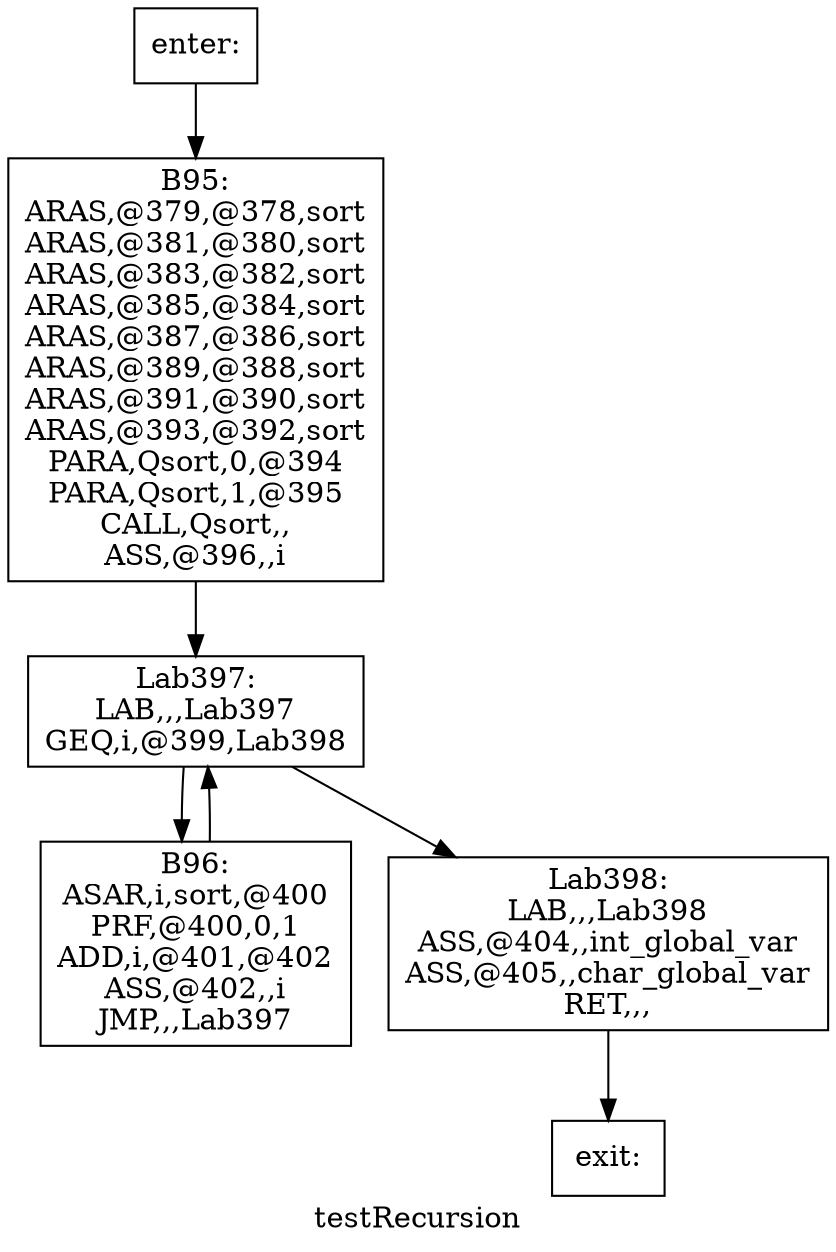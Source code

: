 digraph testRecursion{
label =testRecursion
B95[label="B95:\nARAS,@379,@378,sort\nARAS,@381,@380,sort\nARAS,@383,@382,sort\nARAS,@385,@384,sort\nARAS,@387,@386,sort\nARAS,@389,@388,sort\nARAS,@391,@390,sort\nARAS,@393,@392,sort\nPARA,Qsort,0,@394\nPARA,Qsort,1,@395\nCALL,Qsort,,\nASS,@396,,i\n" shape=box]
B96[label="B96:\nASAR,i,sort,@400\nPRF,@400,0,1\nADD,i,@401,@402\nASS,@402,,i\nJMP,,,Lab397\n" shape=box]
Lab397[label="Lab397:\nLAB,,,Lab397\nGEQ,i,@399,Lab398\n" shape=box]
Lab398[label="Lab398:\nLAB,,,Lab398\nASS,@404,,int_global_var\nASS,@405,,char_global_var\nRET,,,\n" shape=box]
enter[label="enter:\n" shape=box]
exit[label="exit:\n" shape=box]
B95->Lab397
B96->Lab397
Lab397->B96
Lab397->Lab398
Lab398->exit
enter->B95
}
